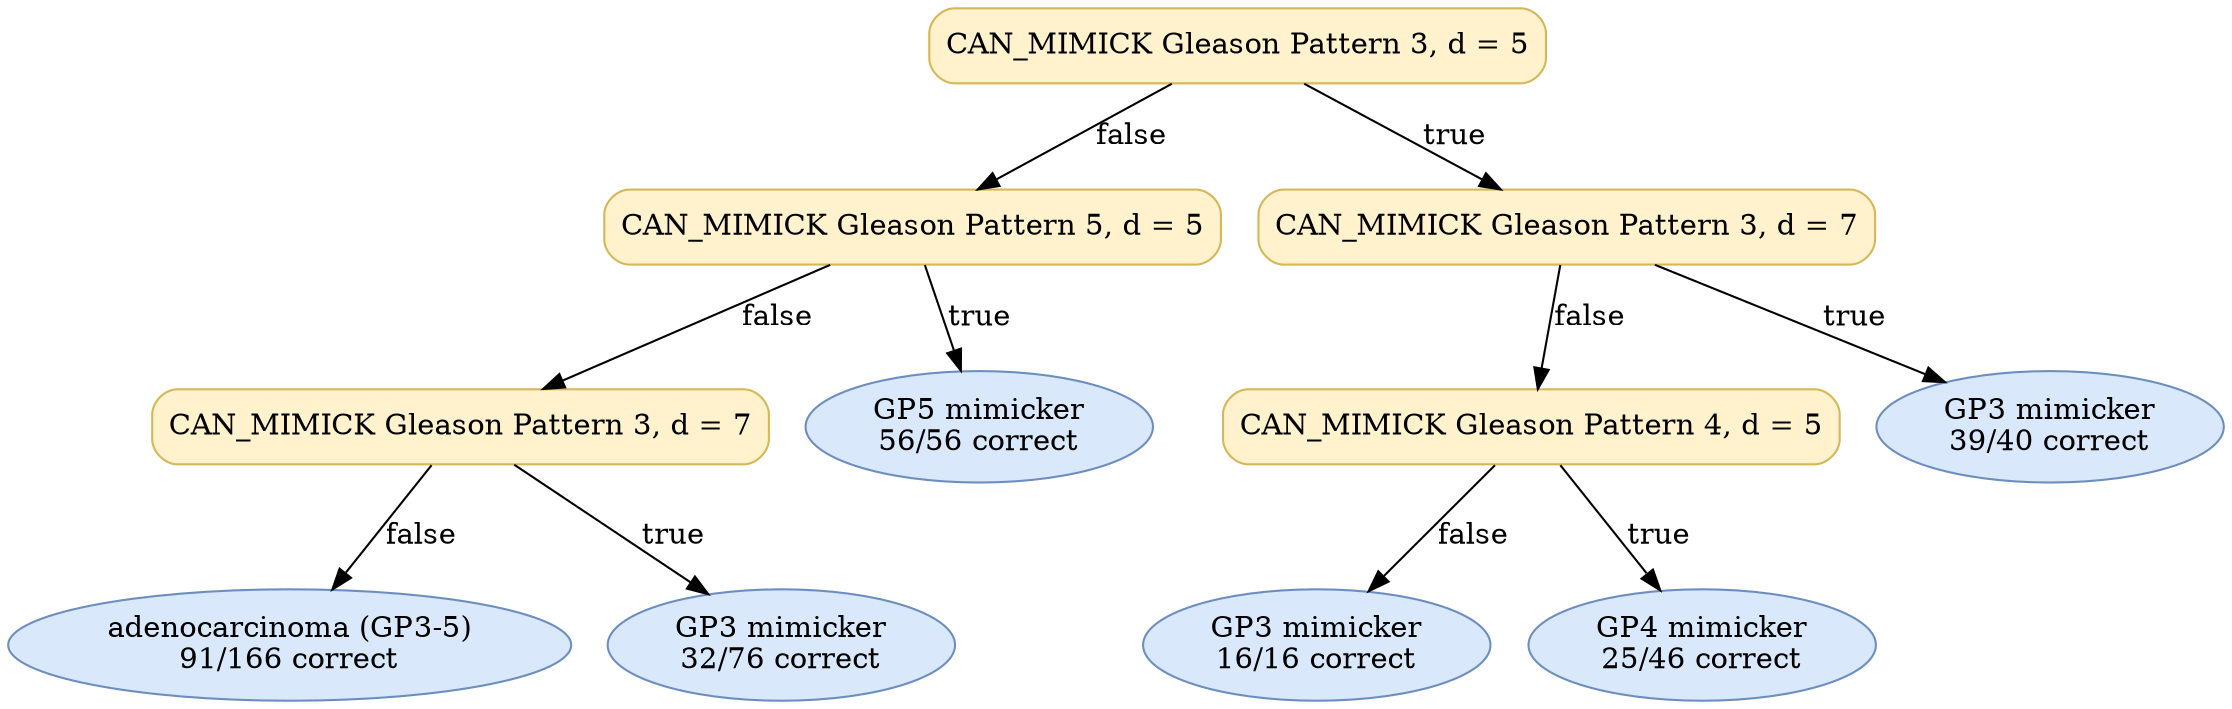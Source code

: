 digraph "DT" {
fontname="Times-Roman";
label="";
node [fontname="Times-Roman"];
Node1 [color="#D6B656", fillcolor="#FFF2CC", label="CAN_MIMICK Gleason Pattern 3, d = 5", shape="box", style="rounded,filled"];
Node2 [color="#D6B656", fillcolor="#FFF2CC", label="CAN_MIMICK Gleason Pattern 5, d = 5", shape="box", style="rounded,filled"];
Node3 [color="#D6B656", fillcolor="#FFF2CC", label="CAN_MIMICK Gleason Pattern 3, d = 7", shape="box", style="rounded,filled"];
Node4 [color="#6C8EBF", fillcolor="#DAE8FC", label=<adenocarcinoma (GP3-5)<br/>91/166 correct>, shape="ellipse", style="rounded,filled"];
Node5 [color="#6C8EBF", fillcolor="#DAE8FC", label=<GP3 mimicker<br/>32/76 correct>, shape="ellipse", style="rounded,filled"];
Node6 [color="#6C8EBF", fillcolor="#DAE8FC", label=<GP5 mimicker<br/>56/56 correct>, shape="ellipse", style="rounded,filled"];
Node7 [color="#D6B656", fillcolor="#FFF2CC", label="CAN_MIMICK Gleason Pattern 3, d = 7", shape="box", style="rounded,filled"];
Node8 [color="#D6B656", fillcolor="#FFF2CC", label="CAN_MIMICK Gleason Pattern 4, d = 5", shape="box", style="rounded,filled"];
Node9 [color="#6C8EBF", fillcolor="#DAE8FC", label=<GP3 mimicker<br/>16/16 correct>, shape="ellipse", style="rounded,filled"];
Node10 [color="#6C8EBF", fillcolor="#DAE8FC", label=<GP4 mimicker<br/>25/46 correct>, shape="ellipse", style="rounded,filled"];
Node11 [color="#6C8EBF", fillcolor="#DAE8FC", label=<GP3 mimicker<br/>39/40 correct>, shape="ellipse", style="rounded,filled"];
Node1 -> Node2  [key=0, label="false"];
Node1 -> Node7  [key=0, label="true"];
Node2 -> Node3  [key=0, label="false"];
Node2 -> Node6  [key=0, label="true"];
Node3 -> Node4  [key=0, label="false"];
Node3 -> Node5  [key=0, label="true"];
Node7 -> Node8  [key=0, label="false"];
Node7 -> Node11  [key=0, label="true"];
Node8 -> Node9  [key=0, label="false"];
Node8 -> Node10  [key=0, label="true"];
}
